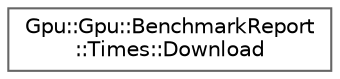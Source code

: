 digraph "Graphical Class Hierarchy"
{
 // LATEX_PDF_SIZE
  bgcolor="transparent";
  edge [fontname=Helvetica,fontsize=10,labelfontname=Helvetica,labelfontsize=10];
  node [fontname=Helvetica,fontsize=10,shape=box,height=0.2,width=0.4];
  rankdir="LR";
  Node0 [id="Node000000",label="Gpu::Gpu::BenchmarkReport\l::Times::Download",height=0.2,width=0.4,color="grey40", fillcolor="white", style="filled",URL="$classGpu_1_1Gpu_1_1BenchmarkReport_1_1Times_1_1Download.html",tooltip="Download times from GPU to CPU in milliseconds."];
}

